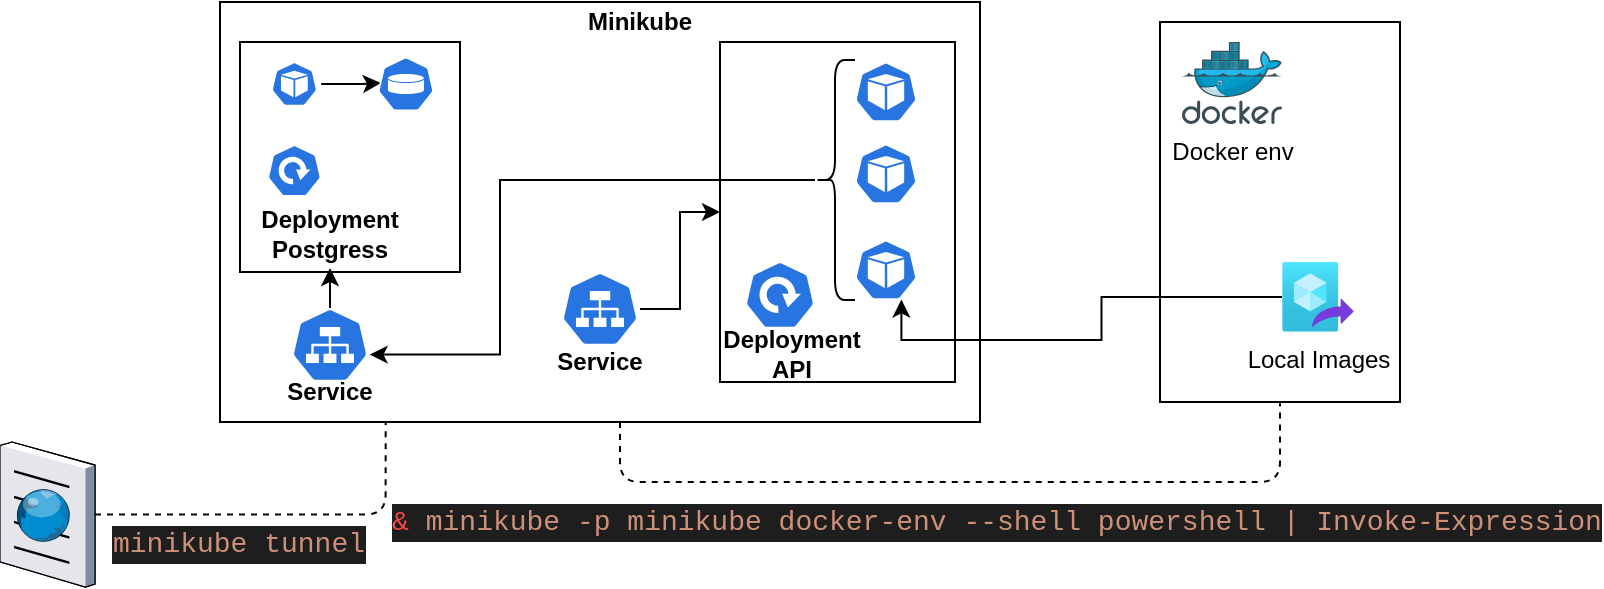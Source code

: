 <mxfile version="14.9.6" type="device"><diagram id="C5RBs43oDa-KdzZeNtuy" name="Page-1"><mxGraphModel dx="1022" dy="489" grid="1" gridSize="10" guides="1" tooltips="1" connect="1" arrows="1" fold="1" page="1" pageScale="1" pageWidth="827" pageHeight="1169" math="0" shadow="0"><root><mxCell id="WIyWlLk6GJQsqaUBKTNV-0"/><mxCell id="WIyWlLk6GJQsqaUBKTNV-1" parent="WIyWlLk6GJQsqaUBKTNV-0"/><mxCell id="A0oL8i7SGJ8CsmStYAXN-1" value="" style="rounded=0;whiteSpace=wrap;html=1;" parent="WIyWlLk6GJQsqaUBKTNV-1" vertex="1"><mxGeometry x="620" y="590" width="120" height="190" as="geometry"/></mxCell><mxCell id="A0oL8i7SGJ8CsmStYAXN-0" value="Docker env" style="aspect=fixed;html=1;points=[];align=center;image;fontSize=12;image=img/lib/mscae/Docker.svg;" parent="WIyWlLk6GJQsqaUBKTNV-1" vertex="1"><mxGeometry x="631" y="600" width="50" height="41" as="geometry"/></mxCell><mxCell id="A0oL8i7SGJ8CsmStYAXN-2" value="Local Images" style="aspect=fixed;html=1;points=[];align=center;image;fontSize=12;image=img/lib/azure2/compute/Image_Definitions.svg;" parent="WIyWlLk6GJQsqaUBKTNV-1" vertex="1"><mxGeometry x="681" y="710" width="36" height="34.91" as="geometry"/></mxCell><mxCell id="A0oL8i7SGJ8CsmStYAXN-3" value="" style="rounded=0;whiteSpace=wrap;html=1;" parent="WIyWlLk6GJQsqaUBKTNV-1" vertex="1"><mxGeometry x="150" y="580" width="380" height="210" as="geometry"/></mxCell><mxCell id="A0oL8i7SGJ8CsmStYAXN-4" value="&lt;b&gt;Minikube&lt;/b&gt;" style="text;html=1;strokeColor=none;fillColor=none;align=center;verticalAlign=middle;whiteSpace=wrap;rounded=0;" parent="WIyWlLk6GJQsqaUBKTNV-1" vertex="1"><mxGeometry x="330" y="580" width="60" height="20" as="geometry"/></mxCell><mxCell id="A0oL8i7SGJ8CsmStYAXN-5" value="" style="endArrow=none;dashed=1;html=1;edgeStyle=orthogonalEdgeStyle;" parent="WIyWlLk6GJQsqaUBKTNV-1" source="A0oL8i7SGJ8CsmStYAXN-3" target="A0oL8i7SGJ8CsmStYAXN-1" edge="1"><mxGeometry width="50" height="50" relative="1" as="geometry"><mxPoint x="390" y="790" as="sourcePoint"/><mxPoint x="690" y="790" as="targetPoint"/><Array as="points"><mxPoint x="350" y="820"/><mxPoint x="680" y="820"/></Array></mxGeometry></mxCell><mxCell id="HwxIPiXqHGvU_SNBsOTw-0" value="&lt;div style=&quot;color: rgb(212 , 212 , 212) ; background-color: rgb(30 , 30 , 30) ; font-family: &amp;#34;consolas&amp;#34; , &amp;#34;courier new&amp;#34; , monospace ; font-size: 14px ; line-height: 19px&quot;&gt;&lt;span style=&quot;color: #f44747&quot;&gt;&amp;amp;&lt;/span&gt; &lt;span style=&quot;color: #ce9178&quot;&gt;minikube -p minikube docker-env --shell powershell | Invoke-Expression&lt;/span&gt;&lt;/div&gt;" style="edgeLabel;html=1;align=center;verticalAlign=middle;resizable=0;points=[];" vertex="1" connectable="0" parent="A0oL8i7SGJ8CsmStYAXN-5"><mxGeometry x="-0.6" y="2" relative="1" as="geometry"><mxPoint x="138" y="22" as="offset"/></mxGeometry></mxCell><mxCell id="HwxIPiXqHGvU_SNBsOTw-11" value="" style="group" vertex="1" connectable="0" parent="WIyWlLk6GJQsqaUBKTNV-1"><mxGeometry x="400" y="600" width="117.5" height="170" as="geometry"/></mxCell><mxCell id="HwxIPiXqHGvU_SNBsOTw-7" value="" style="rounded=0;whiteSpace=wrap;html=1;" vertex="1" parent="HwxIPiXqHGvU_SNBsOTw-11"><mxGeometry width="117.5" height="170" as="geometry"/></mxCell><mxCell id="HwxIPiXqHGvU_SNBsOTw-6" value="" style="html=1;dashed=0;whitespace=wrap;fillColor=#2875E2;strokeColor=#ffffff;points=[[0.005,0.63,0],[0.1,0.2,0],[0.9,0.2,0],[0.5,0,0],[0.995,0.63,0],[0.72,0.99,0],[0.5,1,0],[0.28,0.99,0]];shape=mxgraph.kubernetes.icon;prIcon=pod" vertex="1" parent="HwxIPiXqHGvU_SNBsOTw-11"><mxGeometry x="65.5" y="99" width="35" height="30" as="geometry"/></mxCell><mxCell id="HwxIPiXqHGvU_SNBsOTw-4" value="" style="html=1;dashed=0;whitespace=wrap;fillColor=#2875E2;strokeColor=#ffffff;points=[[0.005,0.63,0],[0.1,0.2,0],[0.9,0.2,0],[0.5,0,0],[0.995,0.63,0],[0.72,0.99,0],[0.5,1,0],[0.28,0.99,0]];shape=mxgraph.kubernetes.icon;prIcon=pod;whiteSpace=wrap;spacing=1;" vertex="1" parent="HwxIPiXqHGvU_SNBsOTw-11"><mxGeometry x="65.5" y="10" width="35" height="30" as="geometry"/></mxCell><mxCell id="HwxIPiXqHGvU_SNBsOTw-5" value="" style="html=1;dashed=0;whitespace=wrap;fillColor=#2875E2;strokeColor=#ffffff;points=[[0.005,0.63,0],[0.1,0.2,0],[0.9,0.2,0],[0.5,0,0],[0.995,0.63,0],[0.72,0.99,0],[0.5,1,0],[0.28,0.99,0]];shape=mxgraph.kubernetes.icon;prIcon=pod" vertex="1" parent="HwxIPiXqHGvU_SNBsOTw-11"><mxGeometry x="65.5" y="51" width="35" height="30" as="geometry"/></mxCell><mxCell id="HwxIPiXqHGvU_SNBsOTw-3" value="" style="html=1;dashed=0;whitespace=wrap;fillColor=#2875E2;strokeColor=#ffffff;points=[[0.005,0.63,0],[0.1,0.2,0],[0.9,0.2,0],[0.5,0,0],[0.995,0.63,0],[0.72,0.99,0],[0.5,1,0],[0.28,0.99,0]];shape=mxgraph.kubernetes.icon;prIcon=deploy" vertex="1" parent="HwxIPiXqHGvU_SNBsOTw-11"><mxGeometry x="12.5" y="107" width="35" height="39" as="geometry"/></mxCell><mxCell id="HwxIPiXqHGvU_SNBsOTw-10" value="&lt;b&gt;Deployment API&lt;/b&gt;" style="text;html=1;strokeColor=none;fillColor=none;align=center;verticalAlign=middle;whiteSpace=wrap;rounded=0;" vertex="1" parent="HwxIPiXqHGvU_SNBsOTw-11"><mxGeometry x="5.5" y="146" width="60" height="20" as="geometry"/></mxCell><mxCell id="HwxIPiXqHGvU_SNBsOTw-45" value="" style="shape=curlyBracket;whiteSpace=wrap;html=1;rounded=1;" vertex="1" parent="HwxIPiXqHGvU_SNBsOTw-11"><mxGeometry x="47.5" y="9" width="20" height="120" as="geometry"/></mxCell><mxCell id="HwxIPiXqHGvU_SNBsOTw-13" style="edgeStyle=orthogonalEdgeStyle;rounded=0;orthogonalLoop=1;jettySize=auto;html=1;entryX=0.72;entryY=0.99;entryDx=0;entryDy=0;entryPerimeter=0;" edge="1" parent="WIyWlLk6GJQsqaUBKTNV-1" source="A0oL8i7SGJ8CsmStYAXN-2" target="HwxIPiXqHGvU_SNBsOTw-6"><mxGeometry relative="1" as="geometry"/></mxCell><mxCell id="HwxIPiXqHGvU_SNBsOTw-47" style="edgeStyle=orthogonalEdgeStyle;rounded=0;orthogonalLoop=1;jettySize=auto;html=1;" edge="1" parent="WIyWlLk6GJQsqaUBKTNV-1" source="HwxIPiXqHGvU_SNBsOTw-19" target="HwxIPiXqHGvU_SNBsOTw-7"><mxGeometry relative="1" as="geometry"/></mxCell><mxCell id="HwxIPiXqHGvU_SNBsOTw-19" value="" style="html=1;dashed=0;whitespace=wrap;fillColor=#2875E2;strokeColor=#ffffff;points=[[0.005,0.63,0],[0.1,0.2,0],[0.9,0.2,0],[0.5,0,0],[0.995,0.63,0],[0.72,0.99,0],[0.5,1,0],[0.28,0.99,0]];shape=mxgraph.kubernetes.icon;prIcon=svc" vertex="1" parent="WIyWlLk6GJQsqaUBKTNV-1"><mxGeometry x="320" y="715" width="40" height="37" as="geometry"/></mxCell><mxCell id="HwxIPiXqHGvU_SNBsOTw-20" value="&lt;b&gt;Service&lt;/b&gt;" style="text;html=1;strokeColor=none;fillColor=none;align=center;verticalAlign=middle;whiteSpace=wrap;rounded=0;" vertex="1" parent="WIyWlLk6GJQsqaUBKTNV-1"><mxGeometry x="310" y="750" width="60" height="20" as="geometry"/></mxCell><mxCell id="HwxIPiXqHGvU_SNBsOTw-24" value="" style="verticalLabelPosition=bottom;aspect=fixed;html=1;verticalAlign=top;strokeColor=none;align=center;outlineConnect=0;shape=mxgraph.citrix.browser;" vertex="1" parent="WIyWlLk6GJQsqaUBKTNV-1"><mxGeometry x="40" y="800" width="47.5" height="72.5" as="geometry"/></mxCell><mxCell id="HwxIPiXqHGvU_SNBsOTw-27" value="" style="endArrow=none;dashed=1;html=1;edgeStyle=orthogonalEdgeStyle;entryX=0.218;entryY=1;entryDx=0;entryDy=0;entryPerimeter=0;" edge="1" parent="WIyWlLk6GJQsqaUBKTNV-1" source="HwxIPiXqHGvU_SNBsOTw-24" target="A0oL8i7SGJ8CsmStYAXN-3"><mxGeometry width="50" height="50" relative="1" as="geometry"><mxPoint x="249" y="880" as="sourcePoint"/><mxPoint x="579" y="880" as="targetPoint"/><Array as="points"><mxPoint x="233" y="836"/></Array></mxGeometry></mxCell><mxCell id="HwxIPiXqHGvU_SNBsOTw-28" value="&lt;div style=&quot;color: rgb(212 , 212 , 212) ; background-color: rgb(30 , 30 , 30) ; font-family: &amp;#34;consolas&amp;#34; , &amp;#34;courier new&amp;#34; , monospace ; font-size: 14px ; line-height: 19px&quot;&gt;&lt;span style=&quot;color: #ce9178&quot;&gt;minikube tunnel&lt;/span&gt;&lt;/div&gt;" style="edgeLabel;html=1;align=center;verticalAlign=middle;resizable=0;points=[];" vertex="1" connectable="0" parent="HwxIPiXqHGvU_SNBsOTw-27"><mxGeometry x="-0.6" y="2" relative="1" as="geometry"><mxPoint x="33" y="16" as="offset"/></mxGeometry></mxCell><mxCell id="HwxIPiXqHGvU_SNBsOTw-30" value="" style="group" vertex="1" connectable="0" parent="WIyWlLk6GJQsqaUBKTNV-1"><mxGeometry x="160" y="590" width="130" height="125" as="geometry"/></mxCell><mxCell id="HwxIPiXqHGvU_SNBsOTw-31" value="" style="rounded=0;whiteSpace=wrap;html=1;" vertex="1" parent="HwxIPiXqHGvU_SNBsOTw-30"><mxGeometry y="10" width="110" height="115" as="geometry"/></mxCell><mxCell id="HwxIPiXqHGvU_SNBsOTw-51" style="edgeStyle=orthogonalEdgeStyle;rounded=0;orthogonalLoop=1;jettySize=auto;html=1;entryX=0.083;entryY=0.48;entryDx=0;entryDy=0;entryPerimeter=0;" edge="1" parent="HwxIPiXqHGvU_SNBsOTw-30" source="HwxIPiXqHGvU_SNBsOTw-34" target="HwxIPiXqHGvU_SNBsOTw-48"><mxGeometry relative="1" as="geometry"/></mxCell><mxCell id="HwxIPiXqHGvU_SNBsOTw-34" value="" style="html=1;dashed=0;whitespace=wrap;fillColor=#2875E2;strokeColor=#ffffff;points=[[0.005,0.63,0],[0.1,0.2,0],[0.9,0.2,0],[0.5,0,0],[0.995,0.63,0],[0.72,0.99,0],[0.5,1,0],[0.28,0.99,0]];shape=mxgraph.kubernetes.icon;prIcon=pod" vertex="1" parent="HwxIPiXqHGvU_SNBsOTw-30"><mxGeometry x="13.784" y="20" width="26.809" height="22.059" as="geometry"/></mxCell><mxCell id="HwxIPiXqHGvU_SNBsOTw-35" value="" style="html=1;dashed=0;whitespace=wrap;fillColor=#2875E2;strokeColor=#ffffff;points=[[0.005,0.63,0],[0.1,0.2,0],[0.9,0.2,0],[0.5,0,0],[0.995,0.63,0],[0.72,0.99,0],[0.5,1,0],[0.28,0.99,0]];shape=mxgraph.kubernetes.icon;prIcon=deploy" vertex="1" parent="HwxIPiXqHGvU_SNBsOTw-30"><mxGeometry x="13.784" y="59.996" width="26.809" height="28.676" as="geometry"/></mxCell><mxCell id="HwxIPiXqHGvU_SNBsOTw-36" value="&lt;b&gt;Deployment Postgress&lt;/b&gt;" style="text;html=1;strokeColor=none;fillColor=none;align=center;verticalAlign=middle;whiteSpace=wrap;rounded=0;" vertex="1" parent="HwxIPiXqHGvU_SNBsOTw-30"><mxGeometry x="22.023" y="98.673" width="45.957" height="14.706" as="geometry"/></mxCell><mxCell id="HwxIPiXqHGvU_SNBsOTw-48" value="" style="html=1;dashed=0;whitespace=wrap;fillColor=#2875E2;strokeColor=#ffffff;points=[[0.005,0.63,0],[0.1,0.2,0],[0.9,0.2,0],[0.5,0,0],[0.995,0.63,0],[0.72,0.99,0],[0.5,1,0],[0.28,0.99,0]];shape=mxgraph.kubernetes.icon;prIcon=vol" vertex="1" parent="HwxIPiXqHGvU_SNBsOTw-30"><mxGeometry x="67.98" y="17.53" width="30" height="27" as="geometry"/></mxCell><mxCell id="HwxIPiXqHGvU_SNBsOTw-54" style="edgeStyle=orthogonalEdgeStyle;rounded=0;orthogonalLoop=1;jettySize=auto;html=1;" edge="1" parent="WIyWlLk6GJQsqaUBKTNV-1" source="HwxIPiXqHGvU_SNBsOTw-39"><mxGeometry relative="1" as="geometry"><mxPoint x="205" y="713" as="targetPoint"/></mxGeometry></mxCell><mxCell id="HwxIPiXqHGvU_SNBsOTw-39" value="" style="html=1;dashed=0;whitespace=wrap;fillColor=#2875E2;strokeColor=#ffffff;points=[[0.005,0.63,0],[0.1,0.2,0],[0.9,0.2,0],[0.5,0,0],[0.995,0.63,0],[0.72,0.99,0],[0.5,1,0],[0.28,0.99,0]];shape=mxgraph.kubernetes.icon;prIcon=svc" vertex="1" parent="WIyWlLk6GJQsqaUBKTNV-1"><mxGeometry x="185" y="733" width="40" height="37" as="geometry"/></mxCell><mxCell id="HwxIPiXqHGvU_SNBsOTw-43" value="&lt;b&gt;Service&lt;/b&gt;" style="text;html=1;strokeColor=none;fillColor=none;align=center;verticalAlign=middle;whiteSpace=wrap;rounded=0;" vertex="1" parent="WIyWlLk6GJQsqaUBKTNV-1"><mxGeometry x="175" y="764.91" width="60" height="20" as="geometry"/></mxCell><mxCell id="HwxIPiXqHGvU_SNBsOTw-46" style="edgeStyle=orthogonalEdgeStyle;rounded=0;orthogonalLoop=1;jettySize=auto;html=1;entryX=0.995;entryY=0.63;entryDx=0;entryDy=0;entryPerimeter=0;" edge="1" parent="WIyWlLk6GJQsqaUBKTNV-1" source="HwxIPiXqHGvU_SNBsOTw-45" target="HwxIPiXqHGvU_SNBsOTw-39"><mxGeometry relative="1" as="geometry"><Array as="points"><mxPoint x="290" y="669"/><mxPoint x="290" y="756"/></Array></mxGeometry></mxCell></root></mxGraphModel></diagram></mxfile>